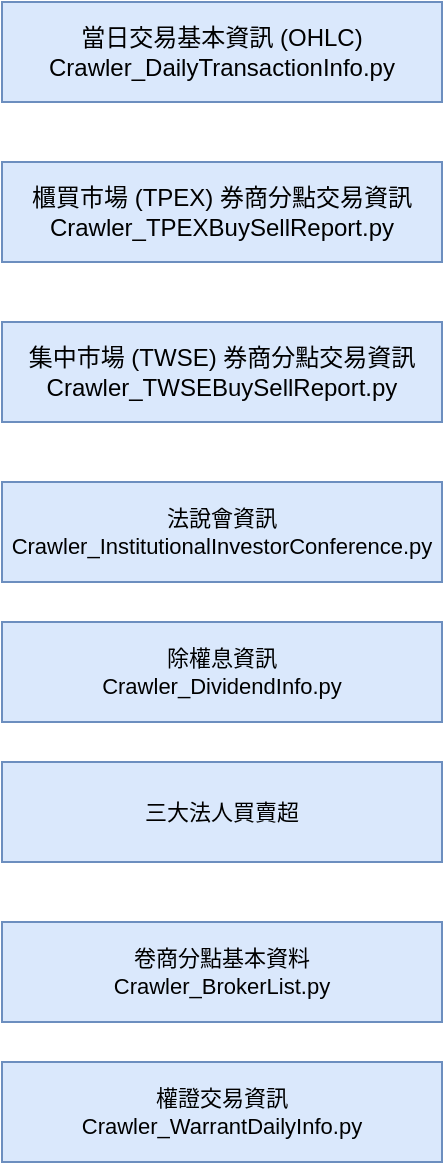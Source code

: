 <mxfile version="28.1.2" pages="2">
  <diagram name="Overview" id="aI616eykWNgWvc1iUzKq">
    <mxGraphModel dx="786" dy="666" grid="1" gridSize="10" guides="1" tooltips="1" connect="1" arrows="1" fold="1" page="1" pageScale="1" pageWidth="827" pageHeight="1169" math="0" shadow="0">
      <root>
        <mxCell id="0" />
        <mxCell id="1" parent="0" />
        <mxCell id="3OSO0UhKk56dgp6jqhoB-2" value="當日交易基本資訊 (OHLC)&lt;div&gt;Crawler_DailyTransactionInfo.py&lt;/div&gt;" style="rounded=0;whiteSpace=wrap;html=1;fillColor=#dae8fc;strokeColor=#6c8ebf;" parent="1" vertex="1">
          <mxGeometry x="160" y="120" width="220" height="50" as="geometry" />
        </mxCell>
        <mxCell id="3OSO0UhKk56dgp6jqhoB-3" value="櫃買市場 (TPEX) 券商分點交易資訊&#xa;Crawler_TPEXBuySellReport.py" style="text;whiteSpace=wrap;strokeColor=#6c8ebf;align=center;fontFamily=Helvetica;fontSize=12;verticalAlign=middle;fillColor=#dae8fc;" parent="1" vertex="1">
          <mxGeometry x="160" y="200" width="220" height="50" as="geometry" />
        </mxCell>
        <mxCell id="3OSO0UhKk56dgp6jqhoB-5" value="集中市場 (TWSE) 券商分點交易資訊&#xa;Crawler_TWSEBuySellReport.py" style="text;whiteSpace=wrap;strokeColor=#6c8ebf;align=center;fontFamily=Helvetica;fontSize=12;verticalAlign=middle;fillColor=#dae8fc;" parent="1" vertex="1">
          <mxGeometry x="160" y="280" width="220" height="50" as="geometry" />
        </mxCell>
        <mxCell id="3OSO0UhKk56dgp6jqhoB-7" value="法說會資訊&#xa;Crawler_InstitutionalInvestorConference.py" style="text;whiteSpace=wrap;strokeColor=#6c8ebf;align=center;fontFamily=Helvetica;fontSize=11;verticalAlign=middle;fillColor=#dae8fc;" parent="1" vertex="1">
          <mxGeometry x="160" y="360" width="220" height="50" as="geometry" />
        </mxCell>
        <mxCell id="3OSO0UhKk56dgp6jqhoB-9" value="除權息資訊&#xa;Crawler_DividendInfo.py" style="text;whiteSpace=wrap;strokeColor=#6c8ebf;align=center;fontFamily=Helvetica;fontSize=11;verticalAlign=middle;fillColor=#dae8fc;" parent="1" vertex="1">
          <mxGeometry x="160" y="430" width="220" height="50" as="geometry" />
        </mxCell>
        <mxCell id="3OSO0UhKk56dgp6jqhoB-10" value="三大法人買賣超" style="text;whiteSpace=wrap;strokeColor=#6c8ebf;align=center;fontFamily=Helvetica;fontSize=11;verticalAlign=middle;fillColor=#dae8fc;" parent="1" vertex="1">
          <mxGeometry x="160" y="500" width="220" height="50" as="geometry" />
        </mxCell>
        <mxCell id="3OSO0UhKk56dgp6jqhoB-12" value="卷商分點基本資料&#xa;Crawler_BrokerList.py" style="text;whiteSpace=wrap;strokeColor=#6c8ebf;align=center;fontFamily=Helvetica;fontSize=11;verticalAlign=middle;fillColor=#dae8fc;" parent="1" vertex="1">
          <mxGeometry x="160" y="580" width="220" height="50" as="geometry" />
        </mxCell>
        <mxCell id="3OSO0UhKk56dgp6jqhoB-13" value="權證交易資訊&#xa;Crawler_WarrantDailyInfo.py" style="text;whiteSpace=wrap;strokeColor=#6c8ebf;align=center;fontFamily=Helvetica;fontSize=11;verticalAlign=middle;fillColor=#dae8fc;" parent="1" vertex="1">
          <mxGeometry x="160" y="650" width="220" height="50" as="geometry" />
        </mxCell>
      </root>
    </mxGraphModel>
  </diagram>
  <diagram id="vtllQaECrsXtDB3v8TUK" name="第 2 页">
    <mxGraphModel grid="1" page="1" gridSize="10" guides="1" tooltips="1" connect="1" arrows="1" fold="1" pageScale="1" pageWidth="827" pageHeight="1169" math="0" shadow="0">
      <root>
        <mxCell id="0" />
        <mxCell id="1" parent="0" />
      </root>
    </mxGraphModel>
  </diagram>
</mxfile>
